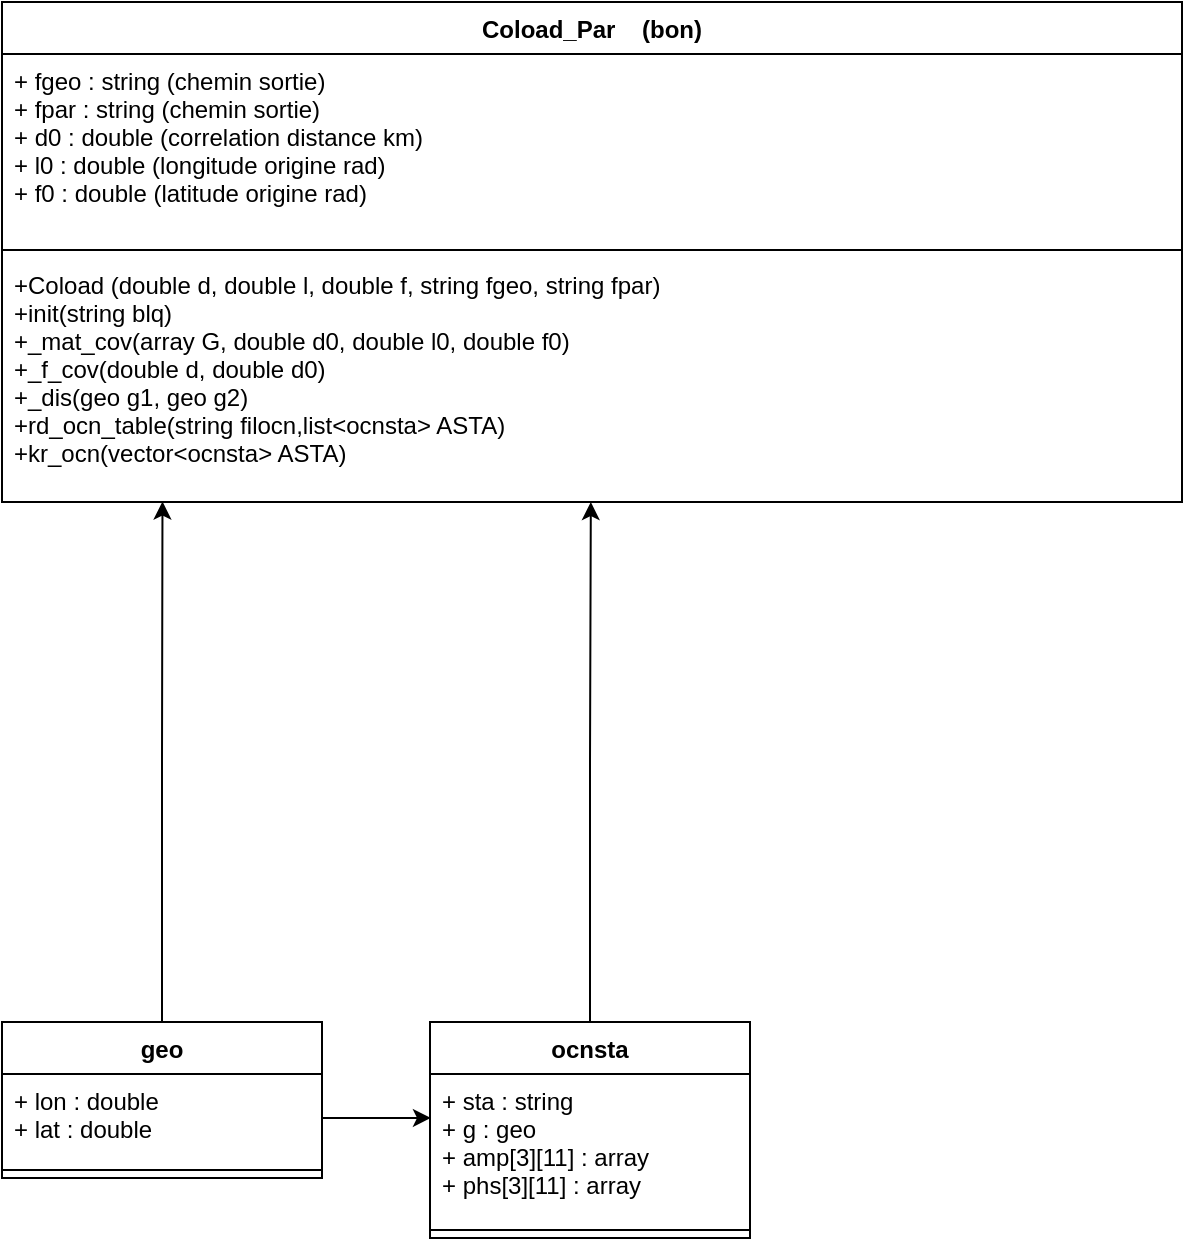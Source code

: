 <mxfile version="20.5.3" type="device"><diagram id="ocU6CBGttRACyYUmGYwN" name="Page-1"><mxGraphModel dx="1778" dy="881" grid="1" gridSize="10" guides="1" tooltips="1" connect="1" arrows="1" fold="1" page="1" pageScale="1" pageWidth="827" pageHeight="1169" math="0" shadow="0"><root><mxCell id="0"/><mxCell id="1" parent="0"/><mxCell id="yieySo4hSCklUwPULwzA-1" value="Coload_Par    (bon)" style="swimlane;fontStyle=1;align=center;verticalAlign=top;childLayout=stackLayout;horizontal=1;startSize=26;horizontalStack=0;resizeParent=1;resizeParentMax=0;resizeLast=0;collapsible=1;marginBottom=0;" parent="1" vertex="1"><mxGeometry x="40" y="120" width="590" height="250" as="geometry"/></mxCell><mxCell id="yieySo4hSCklUwPULwzA-2" value="+ fgeo : string (chemin sortie)&#10;+ fpar : string (chemin sortie)&#10;+ d0 : double (correlation distance km)&#10;+ l0 : double (longitude origine rad)&#10;+ f0 : double (latitude origine rad)" style="text;strokeColor=none;fillColor=none;align=left;verticalAlign=top;spacingLeft=4;spacingRight=4;overflow=hidden;rotatable=0;points=[[0,0.5],[1,0.5]];portConstraint=eastwest;" parent="yieySo4hSCklUwPULwzA-1" vertex="1"><mxGeometry y="26" width="590" height="94" as="geometry"/></mxCell><mxCell id="yieySo4hSCklUwPULwzA-3" value="" style="line;strokeWidth=1;fillColor=none;align=left;verticalAlign=middle;spacingTop=-1;spacingLeft=3;spacingRight=3;rotatable=0;labelPosition=right;points=[];portConstraint=eastwest;strokeColor=inherit;" parent="yieySo4hSCklUwPULwzA-1" vertex="1"><mxGeometry y="120" width="590" height="8" as="geometry"/></mxCell><mxCell id="yieySo4hSCklUwPULwzA-4" value="+Coload (double d, double l, double f, string fgeo, string fpar)&#10;+init(string blq)&#10;+_mat_cov(array G, double d0, double l0, double f0)&#10;+_f_cov(double d, double d0)&#10;+_dis(geo g1, geo g2)&#10;+rd_ocn_table(string filocn,list&lt;ocnsta&gt; ASTA)&#10;+kr_ocn(vector&lt;ocnsta&gt; ASTA)&#10;" style="text;strokeColor=none;fillColor=none;align=left;verticalAlign=top;spacingLeft=4;spacingRight=4;overflow=hidden;rotatable=0;points=[[0,0.5],[1,0.5]];portConstraint=eastwest;" parent="yieySo4hSCklUwPULwzA-1" vertex="1"><mxGeometry y="128" width="590" height="122" as="geometry"/></mxCell><mxCell id="PdLPaARYBBkJ55498iUN-15" style="edgeStyle=orthogonalEdgeStyle;rounded=0;orthogonalLoop=1;jettySize=auto;html=1;entryX=0.136;entryY=0.998;entryDx=0;entryDy=0;entryPerimeter=0;" parent="1" source="yieySo4hSCklUwPULwzA-9" target="yieySo4hSCklUwPULwzA-4" edge="1"><mxGeometry relative="1" as="geometry"/></mxCell><mxCell id="yieySo4hSCklUwPULwzA-9" value="geo" style="swimlane;fontStyle=1;align=center;verticalAlign=top;childLayout=stackLayout;horizontal=1;startSize=26;horizontalStack=0;resizeParent=1;resizeParentMax=0;resizeLast=0;collapsible=1;marginBottom=0;" parent="1" vertex="1"><mxGeometry x="40" y="630" width="160" height="78" as="geometry"><mxRectangle x="270" y="20" width="60" height="30" as="alternateBounds"/></mxGeometry></mxCell><mxCell id="yieySo4hSCklUwPULwzA-10" value="+ lon : double&#10;+ lat : double&#10;" style="text;strokeColor=none;fillColor=none;align=left;verticalAlign=top;spacingLeft=4;spacingRight=4;overflow=hidden;rotatable=0;points=[[0,0.5],[1,0.5]];portConstraint=eastwest;" parent="yieySo4hSCklUwPULwzA-9" vertex="1"><mxGeometry y="26" width="160" height="44" as="geometry"/></mxCell><mxCell id="yieySo4hSCklUwPULwzA-11" value="" style="line;strokeWidth=1;fillColor=none;align=left;verticalAlign=middle;spacingTop=-1;spacingLeft=3;spacingRight=3;rotatable=0;labelPosition=right;points=[];portConstraint=eastwest;strokeColor=inherit;" parent="yieySo4hSCklUwPULwzA-9" vertex="1"><mxGeometry y="70" width="160" height="8" as="geometry"/></mxCell><mxCell id="PdLPaARYBBkJ55498iUN-17" style="edgeStyle=orthogonalEdgeStyle;rounded=0;orthogonalLoop=1;jettySize=auto;html=1;entryX=0.499;entryY=1;entryDx=0;entryDy=0;entryPerimeter=0;" parent="1" source="PdLPaARYBBkJ55498iUN-1" target="yieySo4hSCklUwPULwzA-4" edge="1"><mxGeometry relative="1" as="geometry"/></mxCell><mxCell id="PdLPaARYBBkJ55498iUN-1" value="ocnsta" style="swimlane;fontStyle=1;align=center;verticalAlign=top;childLayout=stackLayout;horizontal=1;startSize=26;horizontalStack=0;resizeParent=1;resizeParentMax=0;resizeLast=0;collapsible=1;marginBottom=0;" parent="1" vertex="1"><mxGeometry x="254" y="630" width="160" height="108" as="geometry"/></mxCell><mxCell id="PdLPaARYBBkJ55498iUN-2" value="+ sta : string&#10;+ g : geo&#10;+ amp[3][11] : array&#10;+ phs[3][11] : array" style="text;strokeColor=none;fillColor=none;align=left;verticalAlign=top;spacingLeft=4;spacingRight=4;overflow=hidden;rotatable=0;points=[[0,0.5],[1,0.5]];portConstraint=eastwest;" parent="PdLPaARYBBkJ55498iUN-1" vertex="1"><mxGeometry y="26" width="160" height="74" as="geometry"/></mxCell><mxCell id="PdLPaARYBBkJ55498iUN-3" value="" style="line;strokeWidth=1;fillColor=none;align=left;verticalAlign=middle;spacingTop=-1;spacingLeft=3;spacingRight=3;rotatable=0;labelPosition=right;points=[];portConstraint=eastwest;strokeColor=inherit;" parent="PdLPaARYBBkJ55498iUN-1" vertex="1"><mxGeometry y="100" width="160" height="8" as="geometry"/></mxCell><mxCell id="PdLPaARYBBkJ55498iUN-16" style="edgeStyle=orthogonalEdgeStyle;rounded=0;orthogonalLoop=1;jettySize=auto;html=1;entryX=0.003;entryY=0.297;entryDx=0;entryDy=0;entryPerimeter=0;" parent="1" source="yieySo4hSCklUwPULwzA-10" target="PdLPaARYBBkJ55498iUN-2" edge="1"><mxGeometry relative="1" as="geometry"/></mxCell></root></mxGraphModel></diagram></mxfile>